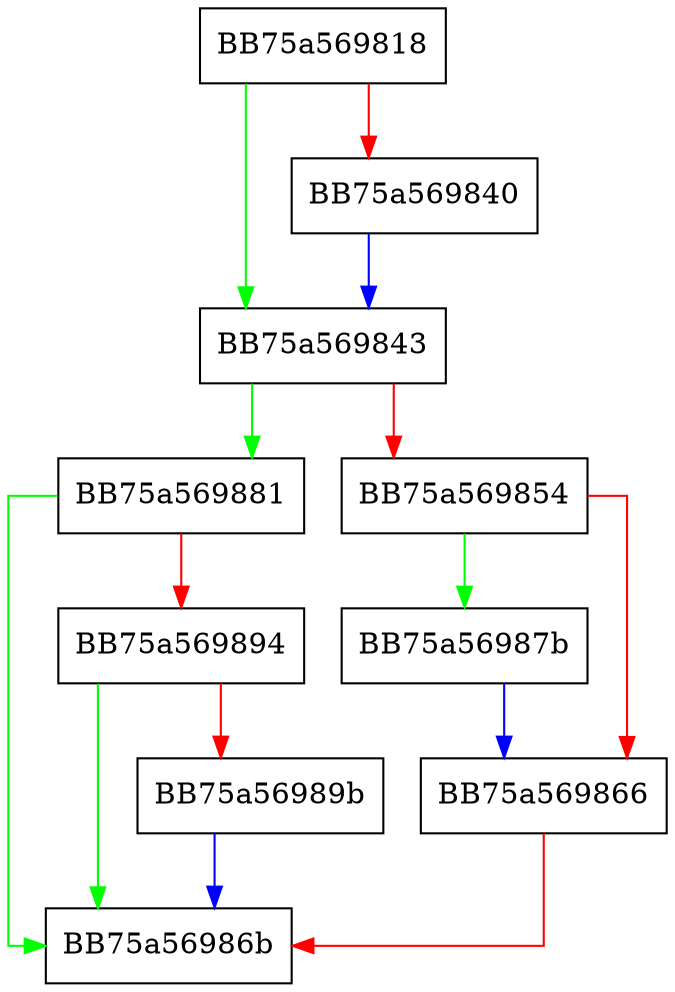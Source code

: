 digraph AddVar {
  node [shape="box"];
  graph [splines=ortho];
  BB75a569818 -> BB75a569843 [color="green"];
  BB75a569818 -> BB75a569840 [color="red"];
  BB75a569840 -> BB75a569843 [color="blue"];
  BB75a569843 -> BB75a569881 [color="green"];
  BB75a569843 -> BB75a569854 [color="red"];
  BB75a569854 -> BB75a56987b [color="green"];
  BB75a569854 -> BB75a569866 [color="red"];
  BB75a569866 -> BB75a56986b [color="red"];
  BB75a56987b -> BB75a569866 [color="blue"];
  BB75a569881 -> BB75a56986b [color="green"];
  BB75a569881 -> BB75a569894 [color="red"];
  BB75a569894 -> BB75a56986b [color="green"];
  BB75a569894 -> BB75a56989b [color="red"];
  BB75a56989b -> BB75a56986b [color="blue"];
}